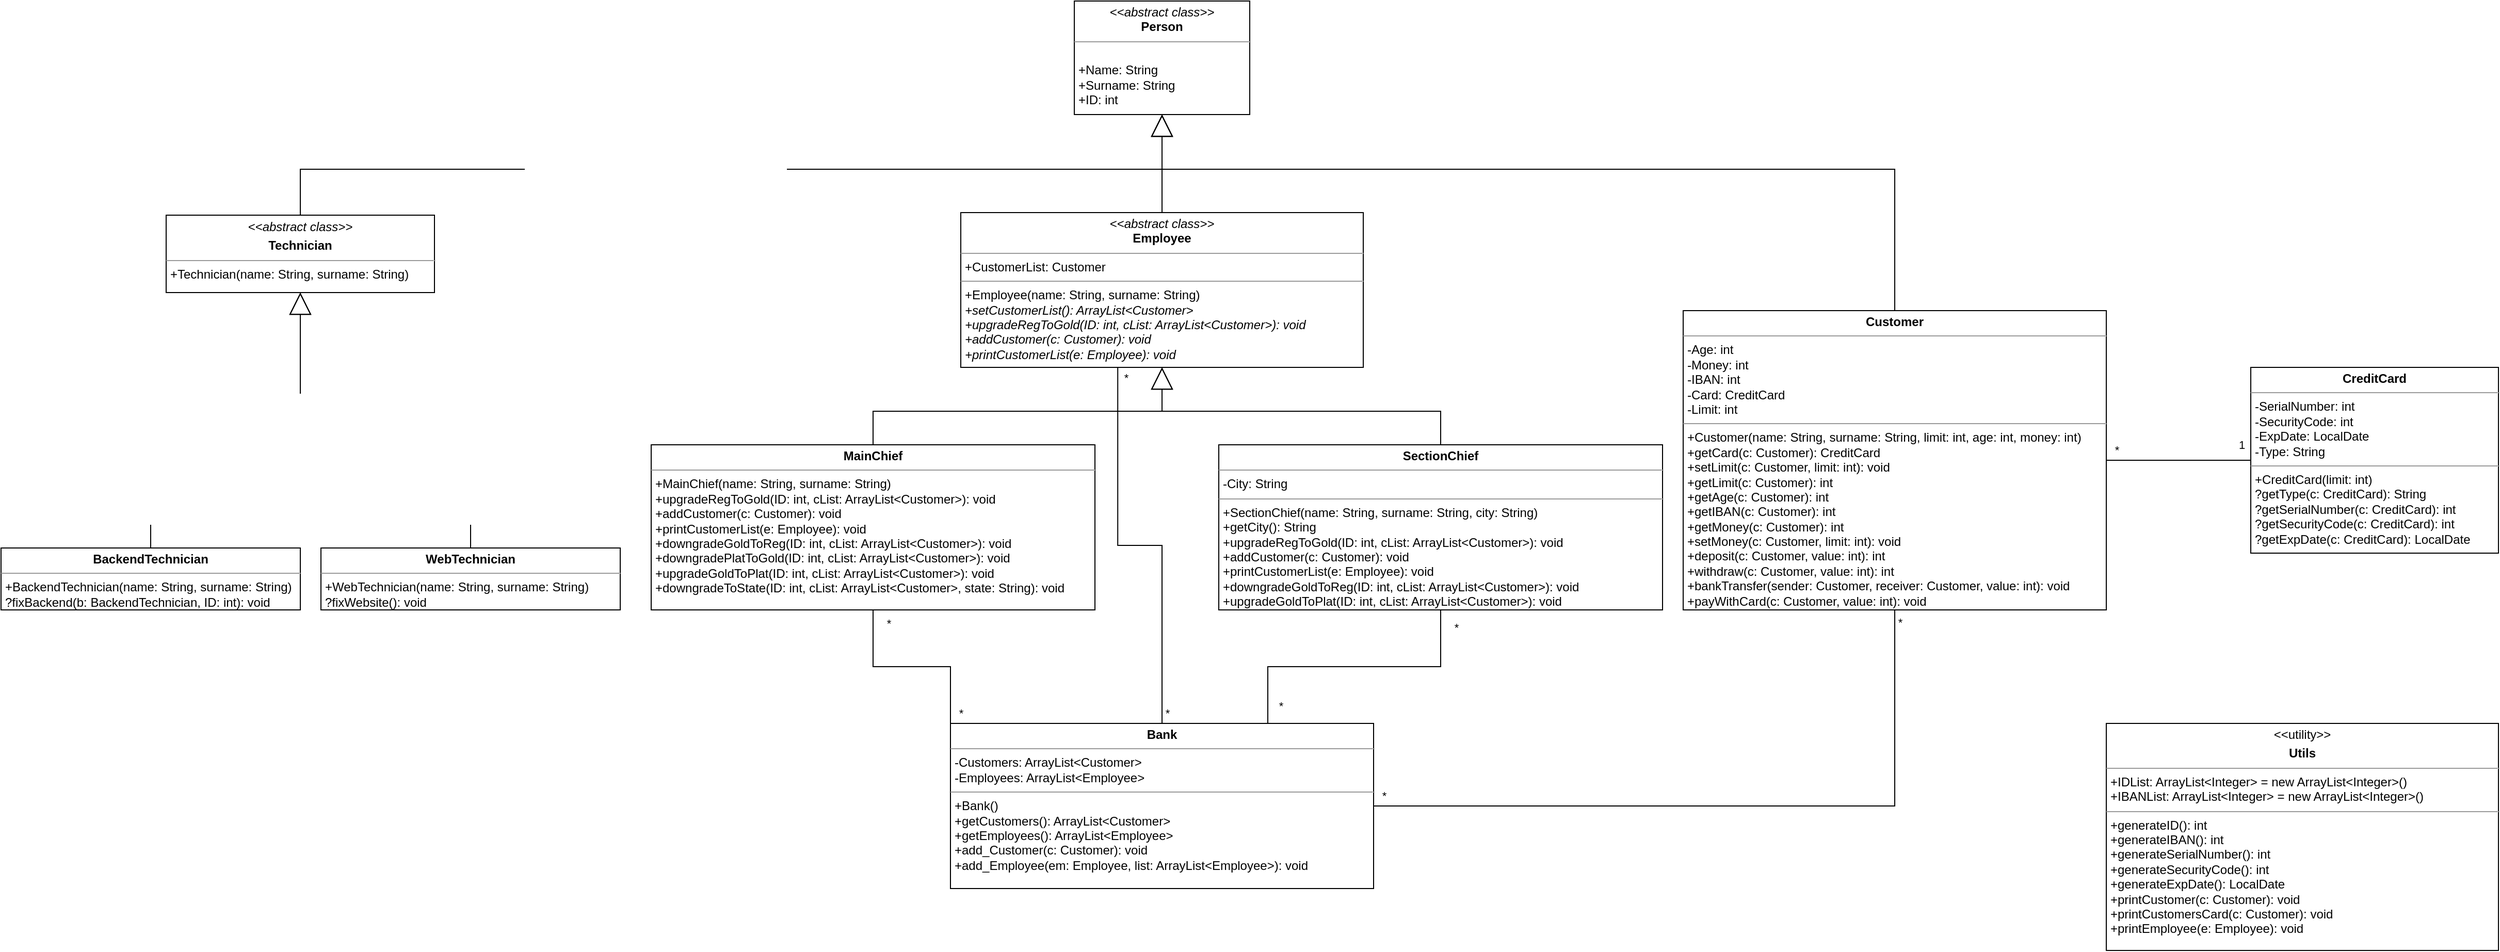 <mxfile version="13.9.7" type="device"><diagram id="9dw97MNldqjv4fINuZMA" name="Page-1"><mxGraphModel dx="4186" dy="1074" grid="1" gridSize="10" guides="1" tooltips="1" connect="1" arrows="1" fold="1" page="1" pageScale="1" pageWidth="2336" pageHeight="1654" math="0" shadow="0"><root><mxCell id="0"/><mxCell id="1" parent="0"/><mxCell id="T5LcPKO691zxM4OL6wwf-16" style="edgeStyle=orthogonalEdgeStyle;rounded=0;orthogonalLoop=1;jettySize=auto;html=1;exitX=0.5;exitY=1;exitDx=0;exitDy=0;entryX=0.5;entryY=0;entryDx=0;entryDy=0;startArrow=block;startFill=0;startSize=19;endArrow=none;endFill=0;" parent="1" source="T5LcPKO691zxM4OL6wwf-1" target="T5LcPKO691zxM4OL6wwf-10" edge="1"><mxGeometry relative="1" as="geometry"><Array as="points"><mxPoint x="1015" y="203"/><mxPoint x="180" y="203"/></Array></mxGeometry></mxCell><mxCell id="T5LcPKO691zxM4OL6wwf-19" style="edgeStyle=orthogonalEdgeStyle;rounded=0;orthogonalLoop=1;jettySize=auto;html=1;exitX=0.5;exitY=1;exitDx=0;exitDy=0;entryX=0.5;entryY=0;entryDx=0;entryDy=0;startArrow=block;startFill=0;startSize=19;endArrow=none;endFill=0;" parent="1" source="T5LcPKO691zxM4OL6wwf-1" target="T5LcPKO691zxM4OL6wwf-3" edge="1"><mxGeometry relative="1" as="geometry"/></mxCell><mxCell id="T5LcPKO691zxM4OL6wwf-20" style="edgeStyle=orthogonalEdgeStyle;rounded=0;orthogonalLoop=1;jettySize=auto;html=1;exitX=0.5;exitY=1;exitDx=0;exitDy=0;entryX=0.5;entryY=0;entryDx=0;entryDy=0;startArrow=block;startFill=0;startSize=19;endArrow=none;endFill=0;" parent="1" source="T5LcPKO691zxM4OL6wwf-1" target="T5LcPKO691zxM4OL6wwf-2" edge="1"><mxGeometry relative="1" as="geometry"><Array as="points"><mxPoint x="1015" y="203"/><mxPoint x="1725" y="203"/></Array></mxGeometry></mxCell><mxCell id="T5LcPKO691zxM4OL6wwf-1" value="&lt;p style=&quot;margin: 0px ; margin-top: 4px ; text-align: center&quot;&gt;&lt;i&gt;&amp;lt;&amp;lt;abstract class&amp;gt;&amp;gt;&lt;/i&gt;&lt;br&gt;&lt;b&gt;Person&lt;/b&gt;&lt;/p&gt;&lt;hr size=&quot;1&quot;&gt;&lt;p style=&quot;margin: 0px ; margin-left: 4px&quot;&gt;&lt;br&gt;&lt;/p&gt;&lt;p style=&quot;margin: 0px ; margin-left: 4px&quot;&gt;+Name: String&lt;/p&gt;&lt;p style=&quot;margin: 0px ; margin-left: 4px&quot;&gt;+Surname: String&lt;/p&gt;&lt;p style=&quot;margin: 0px ; margin-left: 4px&quot;&gt;+ID: int&lt;/p&gt;&lt;p style=&quot;margin: 0px ; margin-left: 4px&quot;&gt;&lt;br&gt;&lt;/p&gt;" style="verticalAlign=top;align=left;overflow=fill;fontSize=12;fontFamily=Helvetica;html=1;" parent="1" vertex="1"><mxGeometry x="930" y="40" width="170" height="110" as="geometry"/></mxCell><mxCell id="T5LcPKO691zxM4OL6wwf-2" value="&lt;p style=&quot;margin: 0px ; margin-top: 4px ; text-align: center&quot;&gt;&lt;b&gt;Customer&lt;/b&gt;&lt;/p&gt;&lt;hr size=&quot;1&quot;&gt;&lt;p style=&quot;margin: 0px ; margin-left: 4px&quot;&gt;-Age: int&lt;/p&gt;&lt;p style=&quot;margin: 0px ; margin-left: 4px&quot;&gt;-Money: int&lt;/p&gt;&lt;p style=&quot;margin: 0px ; margin-left: 4px&quot;&gt;-IBAN: int&lt;/p&gt;&lt;p style=&quot;margin: 0px ; margin-left: 4px&quot;&gt;-Card: CreditCard&lt;/p&gt;&lt;p style=&quot;margin: 0px ; margin-left: 4px&quot;&gt;-Limit: int&lt;/p&gt;&lt;hr size=&quot;1&quot;&gt;&lt;p style=&quot;margin: 0px ; margin-left: 4px&quot;&gt;+Customer(name: String, surname: String, limit: int, age: int, money: int)&lt;/p&gt;&lt;p style=&quot;margin: 0px ; margin-left: 4px&quot;&gt;+getCard(c: Customer): CreditCard&lt;/p&gt;&lt;p style=&quot;margin: 0px ; margin-left: 4px&quot;&gt;+setLimit(c: Customer, limit: int): void&lt;/p&gt;&lt;p style=&quot;margin: 0px ; margin-left: 4px&quot;&gt;+getLimit(c: Customer): int&lt;/p&gt;&lt;p style=&quot;margin: 0px ; margin-left: 4px&quot;&gt;+getAge(c: Customer): int&lt;br&gt;&lt;/p&gt;&lt;p style=&quot;margin: 0px ; margin-left: 4px&quot;&gt;+getIBAN(c: Customer): int&lt;br&gt;&lt;/p&gt;&lt;p style=&quot;margin: 0px ; margin-left: 4px&quot;&gt;+getMoney(c: Customer): int&lt;br&gt;&lt;/p&gt;&lt;p style=&quot;margin: 0px ; margin-left: 4px&quot;&gt;+setMoney(c: Customer, limit: int&lt;span&gt;): void&lt;/span&gt;&lt;/p&gt;&lt;p style=&quot;margin: 0px ; margin-left: 4px&quot;&gt;&lt;span&gt;+deposit(c: Customer, value: int): int&lt;/span&gt;&lt;/p&gt;&lt;p style=&quot;margin: 0px ; margin-left: 4px&quot;&gt;&lt;span&gt;+withdraw(c: Customer, value: int): int&lt;/span&gt;&lt;/p&gt;&lt;p style=&quot;margin: 0px ; margin-left: 4px&quot;&gt;&lt;span&gt;+bankTransfer(sender: Customer, receiver: Customer, value: int): void&lt;/span&gt;&lt;/p&gt;&lt;p style=&quot;margin: 0px ; margin-left: 4px&quot;&gt;&lt;span&gt;+payWithCard(c: Customer, value: int): void&lt;/span&gt;&lt;/p&gt;&lt;p style=&quot;margin: 0px ; margin-left: 4px&quot;&gt;&lt;br&gt;&lt;/p&gt;&lt;p style=&quot;margin: 0px 0px 0px 4px&quot;&gt;&lt;span style=&quot;font-size: 12px&quot;&gt;&lt;br&gt;&lt;/span&gt;&lt;/p&gt;" style="verticalAlign=top;align=left;overflow=fill;fontSize=12;fontFamily=Helvetica;html=1;labelBackgroundColor=none;" parent="1" vertex="1"><mxGeometry x="1520" y="340" width="410" height="290" as="geometry"/></mxCell><mxCell id="T5LcPKO691zxM4OL6wwf-24" style="edgeStyle=orthogonalEdgeStyle;rounded=0;orthogonalLoop=1;jettySize=auto;html=1;exitX=0.5;exitY=1;exitDx=0;exitDy=0;entryX=0.5;entryY=0;entryDx=0;entryDy=0;startArrow=block;startFill=0;startSize=19;endArrow=none;endFill=0;" parent="1" source="T5LcPKO691zxM4OL6wwf-3" target="T5LcPKO691zxM4OL6wwf-4" edge="1"><mxGeometry relative="1" as="geometry"/></mxCell><mxCell id="T5LcPKO691zxM4OL6wwf-25" style="edgeStyle=orthogonalEdgeStyle;rounded=0;orthogonalLoop=1;jettySize=auto;html=1;exitX=0.5;exitY=1;exitDx=0;exitDy=0;entryX=0.5;entryY=0;entryDx=0;entryDy=0;startArrow=block;startFill=0;startSize=19;endArrow=none;endFill=0;" parent="1" source="T5LcPKO691zxM4OL6wwf-3" target="T5LcPKO691zxM4OL6wwf-15" edge="1"><mxGeometry relative="1" as="geometry"/></mxCell><mxCell id="T5LcPKO691zxM4OL6wwf-3" value="&lt;p style=&quot;margin: 0px ; margin-top: 4px ; text-align: center&quot;&gt;&lt;i&gt;&amp;lt;&amp;lt;abstract class&amp;gt;&amp;gt;&lt;/i&gt;&lt;br&gt;&lt;b&gt;Employee&lt;/b&gt;&lt;/p&gt;&lt;hr size=&quot;1&quot;&gt;&lt;p style=&quot;margin: 0px ; margin-left: 4px&quot;&gt;&lt;span style=&quot;font-size: 12px&quot;&gt;+CustomerList: Customer&lt;/span&gt;&lt;br&gt;&lt;/p&gt;&lt;hr size=&quot;1&quot;&gt;&lt;p style=&quot;margin: 0px ; margin-left: 4px&quot;&gt;&lt;span style=&quot;font-size: 12px&quot;&gt;+Employee(name: String, surname: String)&lt;/span&gt;&lt;/p&gt;&lt;p style=&quot;margin: 0px ; margin-left: 4px&quot;&gt;&lt;span style=&quot;font-size: 12px&quot;&gt;&lt;i&gt;+setCustomerList(): ArrayList&amp;lt;Customer&amp;gt;&lt;/i&gt;&lt;/span&gt;&lt;/p&gt;&lt;p style=&quot;margin: 0px ; margin-left: 4px&quot;&gt;&lt;span style=&quot;font-size: 12px&quot;&gt;&lt;i&gt;+upgradeRegToGold(ID: int, cList: ArrayList&amp;lt;Customer&amp;gt;): void&lt;/i&gt;&lt;/span&gt;&lt;/p&gt;&lt;p style=&quot;margin: 0px ; margin-left: 4px&quot;&gt;&lt;i&gt;+addCustomer(c: Customer): void&lt;/i&gt;&lt;/p&gt;&lt;p style=&quot;margin: 0px ; margin-left: 4px&quot;&gt;&lt;i&gt;+printCustomerList(e: Employee): void&lt;/i&gt;&lt;/p&gt;" style="verticalAlign=top;align=left;overflow=fill;fontSize=12;fontFamily=Helvetica;html=1;" parent="1" vertex="1"><mxGeometry x="820" y="245" width="390" height="150" as="geometry"/></mxCell><mxCell id="T5LcPKO691zxM4OL6wwf-4" value="&lt;p style=&quot;margin: 0px ; margin-top: 4px ; text-align: center&quot;&gt;&lt;b&gt;MainChief&lt;/b&gt;&lt;/p&gt;&lt;hr size=&quot;1&quot;&gt;&lt;p style=&quot;margin: 0px ; margin-left: 4px&quot;&gt;&lt;/p&gt;&lt;p style=&quot;margin: 0px ; margin-left: 4px&quot;&gt;+MainChief(name: String, surname: String)&lt;/p&gt;&lt;p style=&quot;margin: 0px 0px 0px 4px&quot;&gt;+upgradeRegToGold(ID: int, cList: ArrayList&amp;lt;Customer&amp;gt;): void&lt;/p&gt;&lt;p style=&quot;margin: 0px 0px 0px 4px&quot;&gt;+addCustomer(c: Customer): void&lt;/p&gt;&lt;p style=&quot;margin: 0px 0px 0px 4px&quot;&gt;+printCustomerList(e: Employee): void&lt;/p&gt;&lt;p style=&quot;margin: 0px 0px 0px 4px&quot;&gt;+downgradeGoldToReg(ID: int, cList: ArrayList&amp;lt;Customer&amp;gt;): void&lt;/p&gt;&lt;p style=&quot;margin: 0px 0px 0px 4px&quot;&gt;+downgradePlatToGold(ID: int, cList: ArrayList&amp;lt;Customer&amp;gt;): void&lt;/p&gt;&lt;p style=&quot;margin: 0px 0px 0px 4px&quot;&gt;+upgradeGoldToPlat(ID: int, cList: ArrayList&amp;lt;Customer&amp;gt;): void&lt;/p&gt;&lt;p style=&quot;margin: 0px 0px 0px 4px&quot;&gt;+downgradeToState(ID: int, cList: ArrayList&amp;lt;Customer&amp;gt;, state: String): void&lt;/p&gt;" style="verticalAlign=top;align=left;overflow=fill;fontSize=12;fontFamily=Helvetica;html=1;labelBackgroundColor=none;" parent="1" vertex="1"><mxGeometry x="520" y="470" width="430" height="160" as="geometry"/></mxCell><mxCell id="T5LcPKO691zxM4OL6wwf-5" value="&lt;p style=&quot;margin: 0px ; margin-top: 4px ; text-align: center&quot;&gt;&lt;b&gt;CreditCard&lt;/b&gt;&lt;/p&gt;&lt;hr size=&quot;1&quot;&gt;&lt;p style=&quot;margin: 0px ; margin-left: 4px&quot;&gt;-SerialNumber: int&lt;/p&gt;&lt;p style=&quot;margin: 0px ; margin-left: 4px&quot;&gt;-SecurityCode: int&lt;/p&gt;&lt;p style=&quot;margin: 0px ; margin-left: 4px&quot;&gt;-ExpDate: LocalDate&lt;/p&gt;&lt;p style=&quot;margin: 0px ; margin-left: 4px&quot;&gt;-Type: String&lt;/p&gt;&lt;hr size=&quot;1&quot;&gt;&lt;p style=&quot;margin: 0px ; margin-left: 4px&quot;&gt;+CreditCard(limit: int)&lt;/p&gt;&lt;p style=&quot;margin: 0px ; margin-left: 4px&quot;&gt;?getType(c: CreditCard): String&lt;/p&gt;&lt;p style=&quot;margin: 0px ; margin-left: 4px&quot;&gt;?getSerialNumber(c: CreditCard): int&lt;/p&gt;&lt;p style=&quot;margin: 0px ; margin-left: 4px&quot;&gt;?getSecurityCode(c: CreditCard): int&lt;br&gt;&lt;/p&gt;&lt;p style=&quot;margin: 0px 0px 0px 4px&quot;&gt;?getExpDate(c: CreditCard): LocalDate&lt;span style=&quot;font-size: 12px&quot;&gt;&lt;br&gt;&lt;/span&gt;&lt;/p&gt;" style="verticalAlign=top;align=left;overflow=fill;fontSize=12;fontFamily=Helvetica;html=1;labelBackgroundColor=none;" parent="1" vertex="1"><mxGeometry x="2070" y="395" width="240" height="180" as="geometry"/></mxCell><mxCell id="T5LcPKO691zxM4OL6wwf-6" value="" style="endArrow=none;html=1;exitX=1;exitY=0.5;exitDx=0;exitDy=0;entryX=0;entryY=0.5;entryDx=0;entryDy=0;startArrow=none;startFill=0;startSize=19;" parent="1" source="T5LcPKO691zxM4OL6wwf-2" target="T5LcPKO691zxM4OL6wwf-5" edge="1"><mxGeometry width="50" height="50" relative="1" as="geometry"><mxPoint x="1980" y="540" as="sourcePoint"/><mxPoint x="2030" y="490" as="targetPoint"/></mxGeometry></mxCell><mxCell id="T5LcPKO691zxM4OL6wwf-8" value="1" style="edgeLabel;html=1;align=center;verticalAlign=middle;resizable=0;points=[];" parent="T5LcPKO691zxM4OL6wwf-6" vertex="1" connectable="0"><mxGeometry x="0.766" relative="1" as="geometry"><mxPoint x="7.43" y="-15" as="offset"/></mxGeometry></mxCell><mxCell id="T5LcPKO691zxM4OL6wwf-9" value="*" style="edgeLabel;html=1;align=center;verticalAlign=middle;resizable=0;points=[];" parent="T5LcPKO691zxM4OL6wwf-6" vertex="1" connectable="0"><mxGeometry x="-0.631" y="3" relative="1" as="geometry"><mxPoint x="-16" y="-7" as="offset"/></mxGeometry></mxCell><mxCell id="T5LcPKO691zxM4OL6wwf-22" style="edgeStyle=orthogonalEdgeStyle;rounded=0;orthogonalLoop=1;jettySize=auto;html=1;exitX=0.5;exitY=1;exitDx=0;exitDy=0;entryX=0.5;entryY=0;entryDx=0;entryDy=0;startArrow=block;startFill=0;startSize=19;endArrow=none;endFill=0;" parent="1" source="T5LcPKO691zxM4OL6wwf-10" target="T5LcPKO691zxM4OL6wwf-11" edge="1"><mxGeometry relative="1" as="geometry"/></mxCell><mxCell id="T5LcPKO691zxM4OL6wwf-23" style="edgeStyle=orthogonalEdgeStyle;rounded=0;orthogonalLoop=1;jettySize=auto;html=1;exitX=0.5;exitY=1;exitDx=0;exitDy=0;entryX=0.5;entryY=0;entryDx=0;entryDy=0;startArrow=block;startFill=0;startSize=19;endArrow=none;endFill=0;" parent="1" source="T5LcPKO691zxM4OL6wwf-10" target="T5LcPKO691zxM4OL6wwf-13" edge="1"><mxGeometry relative="1" as="geometry"/></mxCell><mxCell id="T5LcPKO691zxM4OL6wwf-10" value="&lt;p style=&quot;margin: 0px ; margin-top: 4px ; text-align: center&quot;&gt;&lt;i&gt;&amp;lt;&amp;lt;abstract class&amp;gt;&amp;gt;&lt;/i&gt;&lt;b&gt;&lt;br&gt;&lt;/b&gt;&lt;/p&gt;&lt;p style=&quot;margin: 0px ; margin-top: 4px ; text-align: center&quot;&gt;&lt;b&gt;Technician&lt;/b&gt;&lt;/p&gt;&lt;hr size=&quot;1&quot;&gt;&lt;p style=&quot;margin: 0px ; margin-left: 4px&quot;&gt;&lt;/p&gt;&lt;p style=&quot;margin: 0px ; margin-left: 4px&quot;&gt;+Technician(name: String, surname: String)&lt;/p&gt;" style="verticalAlign=top;align=left;overflow=fill;fontSize=12;fontFamily=Helvetica;html=1;labelBackgroundColor=none;" parent="1" vertex="1"><mxGeometry x="50" y="247.5" width="260" height="75" as="geometry"/></mxCell><mxCell id="T5LcPKO691zxM4OL6wwf-11" value="&lt;p style=&quot;margin: 0px ; margin-top: 4px ; text-align: center&quot;&gt;&lt;b&gt;BackendTechnician&lt;/b&gt;&lt;/p&gt;&lt;hr size=&quot;1&quot;&gt;&lt;p style=&quot;margin: 0px ; margin-left: 4px&quot;&gt;&lt;/p&gt;&lt;p style=&quot;margin: 0px ; margin-left: 4px&quot;&gt;+BackendTechnician(name: String, surname: String)&lt;/p&gt;&lt;p style=&quot;margin: 0px ; margin-left: 4px&quot;&gt;?fixBackend(b: BackendTechnician, ID: int): void&lt;/p&gt;" style="verticalAlign=top;align=left;overflow=fill;fontSize=12;fontFamily=Helvetica;html=1;labelBackgroundColor=none;" parent="1" vertex="1"><mxGeometry x="-110" y="570" width="290" height="60" as="geometry"/></mxCell><mxCell id="T5LcPKO691zxM4OL6wwf-13" value="&lt;p style=&quot;margin: 0px ; margin-top: 4px ; text-align: center&quot;&gt;&lt;b&gt;WebTechnician&lt;/b&gt;&lt;/p&gt;&lt;hr size=&quot;1&quot;&gt;&lt;p style=&quot;margin: 0px ; margin-left: 4px&quot;&gt;&lt;/p&gt;&lt;p style=&quot;margin: 0px ; margin-left: 4px&quot;&gt;+WebTechnician(name: String, surname: String)&lt;/p&gt;&lt;p style=&quot;margin: 0px ; margin-left: 4px&quot;&gt;?fixWebsite(): void&lt;/p&gt;" style="verticalAlign=top;align=left;overflow=fill;fontSize=12;fontFamily=Helvetica;html=1;labelBackgroundColor=none;" parent="1" vertex="1"><mxGeometry x="200" y="570" width="290" height="60" as="geometry"/></mxCell><mxCell id="T5LcPKO691zxM4OL6wwf-15" value="&lt;p style=&quot;margin: 0px ; margin-top: 4px ; text-align: center&quot;&gt;&lt;b&gt;SectionChief&lt;/b&gt;&lt;/p&gt;&lt;hr size=&quot;1&quot;&gt;&lt;p style=&quot;margin: 0px ; margin-left: 4px&quot;&gt;-City: String&lt;/p&gt;&lt;hr size=&quot;1&quot;&gt;&lt;p style=&quot;margin: 0px ; margin-left: 4px&quot;&gt;+SectionChief(name: String, surname: String, city: String)&lt;/p&gt;&lt;p style=&quot;margin: 0px ; margin-left: 4px&quot;&gt;+getCity(): String&lt;/p&gt;&lt;p style=&quot;margin: 0px 0px 0px 4px&quot;&gt;+upgradeRegToGold(ID: int, cList: ArrayList&amp;lt;Customer&amp;gt;): void&lt;/p&gt;&lt;p style=&quot;margin: 0px 0px 0px 4px&quot;&gt;+addCustomer(c: Customer): void&lt;/p&gt;&lt;p style=&quot;margin: 0px 0px 0px 4px&quot;&gt;+printCustomerList(e: Employee): void&lt;/p&gt;&lt;p style=&quot;margin: 0px 0px 0px 4px&quot;&gt;+downgradeGoldToReg(ID: int, cList: ArrayList&amp;lt;Customer&amp;gt;): void&lt;/p&gt;&lt;p style=&quot;margin: 0px 0px 0px 4px&quot;&gt;+upgradeGoldToPlat(ID: int, cList: ArrayList&amp;lt;Customer&amp;gt;): void&lt;/p&gt;&lt;p style=&quot;margin: 0px 0px 0px 4px&quot;&gt;&lt;i&gt;&lt;br&gt;&lt;/i&gt;&lt;/p&gt;&lt;p style=&quot;margin: 0px ; margin-left: 4px&quot;&gt;&lt;br&gt;&lt;/p&gt;" style="verticalAlign=top;align=left;overflow=fill;fontSize=12;fontFamily=Helvetica;html=1;labelBackgroundColor=none;" parent="1" vertex="1"><mxGeometry x="1070" y="470" width="430" height="160" as="geometry"/></mxCell><mxCell id="T5LcPKO691zxM4OL6wwf-26" value="&lt;p style=&quot;margin: 0px ; margin-top: 4px ; text-align: center&quot;&gt;&amp;lt;&amp;lt;utility&amp;gt;&amp;gt;&lt;/p&gt;&lt;p style=&quot;margin: 0px ; margin-top: 4px ; text-align: center&quot;&gt;&lt;b&gt;Utils&lt;/b&gt;&lt;/p&gt;&lt;hr size=&quot;1&quot;&gt;&lt;p style=&quot;margin: 0px ; margin-left: 4px&quot;&gt;+IDList: ArrayList&amp;lt;Integer&amp;gt; = new ArrayList&amp;lt;Integer&amp;gt;()&lt;/p&gt;&lt;p style=&quot;margin: 0px ; margin-left: 4px&quot;&gt;+IBANList: ArrayList&amp;lt;Integer&amp;gt; = new ArrayList&amp;lt;Integer&amp;gt;()&lt;/p&gt;&lt;hr size=&quot;1&quot;&gt;&lt;p style=&quot;margin: 0px ; margin-left: 4px&quot;&gt;+generateID(): int&lt;/p&gt;&lt;p style=&quot;margin: 0px ; margin-left: 4px&quot;&gt;+generateIBAN(): int&lt;/p&gt;&lt;p style=&quot;margin: 0px ; margin-left: 4px&quot;&gt;+generateSerialNumber(): int&lt;/p&gt;&lt;p style=&quot;margin: 0px ; margin-left: 4px&quot;&gt;+generateSecurityCode(): int&lt;/p&gt;&lt;p style=&quot;margin: 0px ; margin-left: 4px&quot;&gt;+generateExpDate(): LocalDate&lt;/p&gt;&lt;p style=&quot;margin: 0px ; margin-left: 4px&quot;&gt;+printCustomer(c: Customer): void&lt;/p&gt;&lt;p style=&quot;margin: 0px ; margin-left: 4px&quot;&gt;+printCustomersCard(c: Customer): void&lt;/p&gt;&lt;p style=&quot;margin: 0px ; margin-left: 4px&quot;&gt;+printEmployee(e: Employee): void&lt;/p&gt;" style="verticalAlign=top;align=left;overflow=fill;fontSize=12;fontFamily=Helvetica;html=1;labelBackgroundColor=none;" parent="1" vertex="1"><mxGeometry x="1930" y="740" width="380" height="220" as="geometry"/></mxCell><mxCell id="nBqXuJz4lpM7DrjpuTqk-3" style="edgeStyle=orthogonalEdgeStyle;rounded=0;orthogonalLoop=1;jettySize=auto;html=1;exitX=0;exitY=0;exitDx=0;exitDy=0;entryX=0.5;entryY=1;entryDx=0;entryDy=0;startArrow=none;startFill=0;endArrow=none;endFill=0;" edge="1" parent="1" source="aNKe8TWUJ4zsGWAmloQm-1" target="T5LcPKO691zxM4OL6wwf-4"><mxGeometry relative="1" as="geometry"/></mxCell><mxCell id="nBqXuJz4lpM7DrjpuTqk-7" value="*" style="edgeLabel;html=1;align=center;verticalAlign=middle;resizable=0;points=[];" vertex="1" connectable="0" parent="nBqXuJz4lpM7DrjpuTqk-3"><mxGeometry x="0.861" relative="1" as="geometry"><mxPoint x="15" as="offset"/></mxGeometry></mxCell><mxCell id="nBqXuJz4lpM7DrjpuTqk-8" value="*" style="edgeLabel;html=1;align=center;verticalAlign=middle;resizable=0;points=[];" vertex="1" connectable="0" parent="nBqXuJz4lpM7DrjpuTqk-3"><mxGeometry x="-0.847" y="-2" relative="1" as="geometry"><mxPoint x="8" y="4" as="offset"/></mxGeometry></mxCell><mxCell id="nBqXuJz4lpM7DrjpuTqk-4" style="edgeStyle=orthogonalEdgeStyle;rounded=0;orthogonalLoop=1;jettySize=auto;html=1;exitX=0.5;exitY=0;exitDx=0;exitDy=0;entryX=0.39;entryY=1.003;entryDx=0;entryDy=0;entryPerimeter=0;startArrow=none;startFill=0;endArrow=none;endFill=0;" edge="1" parent="1" source="aNKe8TWUJ4zsGWAmloQm-1" target="T5LcPKO691zxM4OL6wwf-3"><mxGeometry relative="1" as="geometry"/></mxCell><mxCell id="nBqXuJz4lpM7DrjpuTqk-9" value="*" style="edgeLabel;html=1;align=center;verticalAlign=middle;resizable=0;points=[];" vertex="1" connectable="0" parent="nBqXuJz4lpM7DrjpuTqk-4"><mxGeometry x="0.952" y="3" relative="1" as="geometry"><mxPoint x="10.9" as="offset"/></mxGeometry></mxCell><mxCell id="nBqXuJz4lpM7DrjpuTqk-10" value="*" style="edgeLabel;html=1;align=center;verticalAlign=middle;resizable=0;points=[];" vertex="1" connectable="0" parent="nBqXuJz4lpM7DrjpuTqk-4"><mxGeometry x="-0.932" y="-2" relative="1" as="geometry"><mxPoint x="3" y="3" as="offset"/></mxGeometry></mxCell><mxCell id="nBqXuJz4lpM7DrjpuTqk-5" style="edgeStyle=orthogonalEdgeStyle;rounded=0;orthogonalLoop=1;jettySize=auto;html=1;exitX=0.75;exitY=0;exitDx=0;exitDy=0;entryX=0.5;entryY=1;entryDx=0;entryDy=0;startArrow=none;startFill=0;endArrow=none;endFill=0;" edge="1" parent="1" source="aNKe8TWUJ4zsGWAmloQm-1" target="T5LcPKO691zxM4OL6wwf-15"><mxGeometry relative="1" as="geometry"/></mxCell><mxCell id="nBqXuJz4lpM7DrjpuTqk-11" value="*" style="edgeLabel;html=1;align=center;verticalAlign=middle;resizable=0;points=[];" vertex="1" connectable="0" parent="nBqXuJz4lpM7DrjpuTqk-5"><mxGeometry x="0.879" y="-2" relative="1" as="geometry"><mxPoint x="13" as="offset"/></mxGeometry></mxCell><mxCell id="nBqXuJz4lpM7DrjpuTqk-12" value="*" style="edgeLabel;html=1;align=center;verticalAlign=middle;resizable=0;points=[];" vertex="1" connectable="0" parent="nBqXuJz4lpM7DrjpuTqk-5"><mxGeometry x="-0.876" y="-3" relative="1" as="geometry"><mxPoint x="9.5" as="offset"/></mxGeometry></mxCell><mxCell id="nBqXuJz4lpM7DrjpuTqk-6" style="edgeStyle=orthogonalEdgeStyle;rounded=0;orthogonalLoop=1;jettySize=auto;html=1;exitX=1;exitY=0.5;exitDx=0;exitDy=0;entryX=0.5;entryY=1;entryDx=0;entryDy=0;startArrow=none;startFill=0;endArrow=none;endFill=0;" edge="1" parent="1" source="aNKe8TWUJ4zsGWAmloQm-1" target="T5LcPKO691zxM4OL6wwf-2"><mxGeometry relative="1" as="geometry"/></mxCell><mxCell id="nBqXuJz4lpM7DrjpuTqk-13" value="*" style="edgeLabel;html=1;align=center;verticalAlign=middle;resizable=0;points=[];" vertex="1" connectable="0" parent="nBqXuJz4lpM7DrjpuTqk-6"><mxGeometry x="-0.943" y="1" relative="1" as="geometry"><mxPoint x="-10" y="-9" as="offset"/></mxGeometry></mxCell><mxCell id="nBqXuJz4lpM7DrjpuTqk-14" value="*" style="edgeLabel;html=1;align=center;verticalAlign=middle;resizable=0;points=[];" vertex="1" connectable="0" parent="nBqXuJz4lpM7DrjpuTqk-6"><mxGeometry x="0.966" relative="1" as="geometry"><mxPoint x="5" as="offset"/></mxGeometry></mxCell><mxCell id="aNKe8TWUJ4zsGWAmloQm-1" value="&lt;p style=&quot;margin: 0px ; margin-top: 4px ; text-align: center&quot;&gt;&lt;b&gt;Bank&lt;/b&gt;&lt;/p&gt;&lt;hr size=&quot;1&quot;&gt;&lt;p style=&quot;margin: 0px ; margin-left: 4px&quot;&gt;-Customers: ArrayList&amp;lt;Customer&amp;gt;&lt;/p&gt;&lt;p style=&quot;margin: 0px ; margin-left: 4px&quot;&gt;-Employees: ArrayList&amp;lt;Employee&amp;gt;&lt;/p&gt;&lt;hr size=&quot;1&quot;&gt;&lt;p style=&quot;margin: 0px ; margin-left: 4px&quot;&gt;+Bank()&lt;/p&gt;&lt;p style=&quot;margin: 0px ; margin-left: 4px&quot;&gt;+getCustomers(): ArrayList&amp;lt;Customer&amp;gt;&lt;/p&gt;&lt;p style=&quot;margin: 0px ; margin-left: 4px&quot;&gt;+getEmployees(): ArrayList&amp;lt;Employee&amp;gt;&lt;/p&gt;&lt;p style=&quot;margin: 0px ; margin-left: 4px&quot;&gt;+add_Customer(c: Customer): void&lt;/p&gt;&lt;p style=&quot;margin: 0px ; margin-left: 4px&quot;&gt;+add_Employee(em: Employee, list: ArrayList&amp;lt;Employee&amp;gt;): void&lt;/p&gt;&lt;p style=&quot;margin: 0px 0px 0px 4px&quot;&gt;&lt;i&gt;&lt;br&gt;&lt;/i&gt;&lt;/p&gt;&lt;p style=&quot;margin: 0px ; margin-left: 4px&quot;&gt;&lt;br&gt;&lt;/p&gt;" style="verticalAlign=top;align=left;overflow=fill;fontSize=12;fontFamily=Helvetica;html=1;labelBackgroundColor=none;" parent="1" vertex="1"><mxGeometry x="810" y="740" width="410" height="160" as="geometry"/></mxCell></root></mxGraphModel></diagram></mxfile>